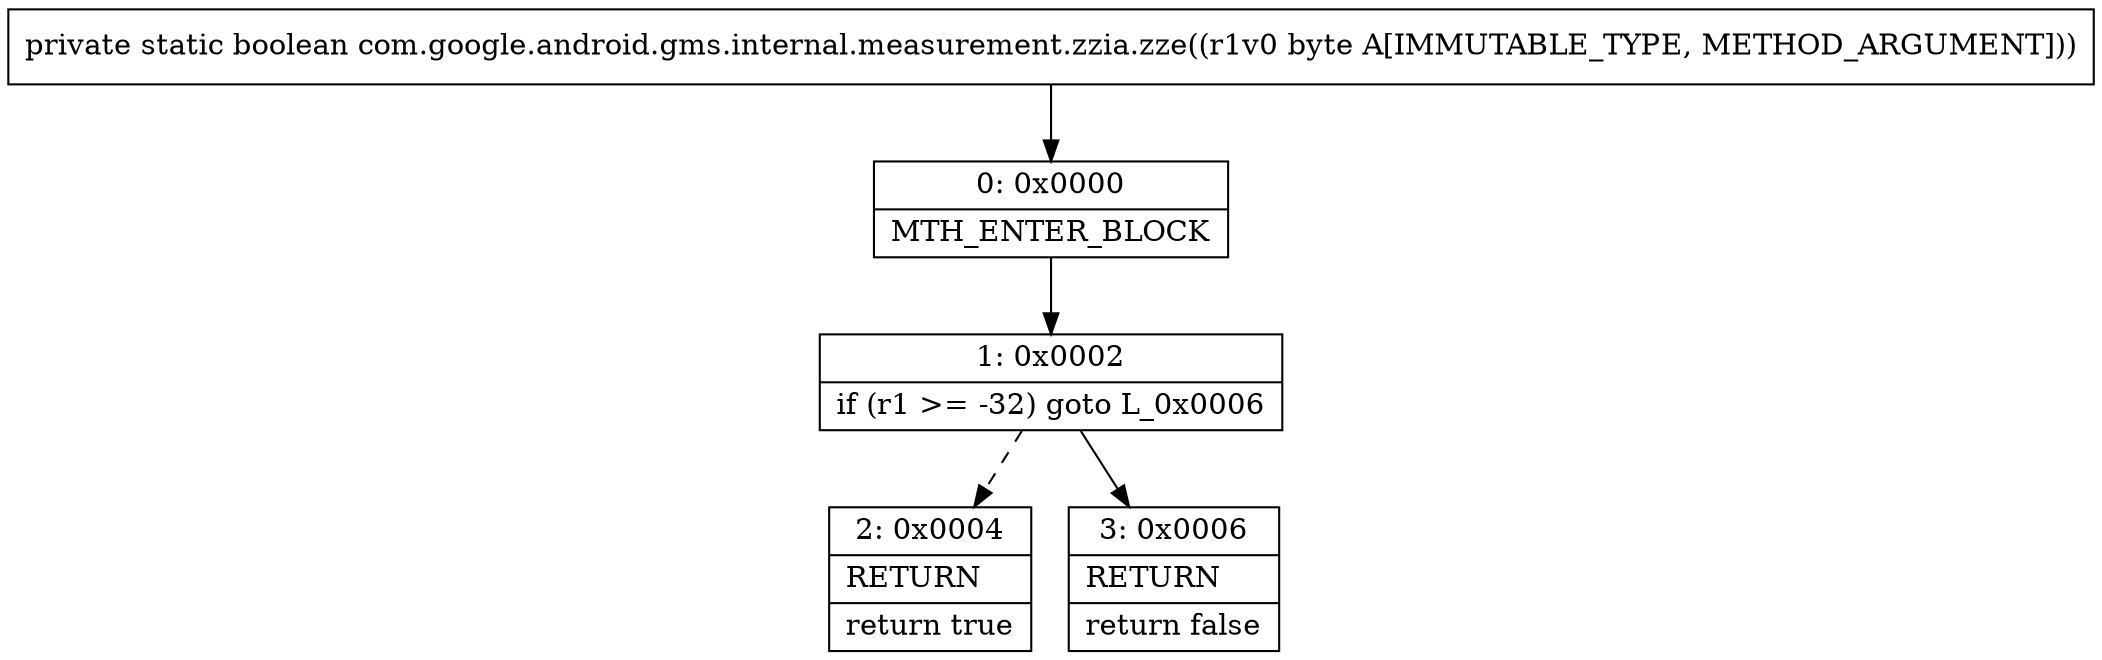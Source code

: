 digraph "CFG forcom.google.android.gms.internal.measurement.zzia.zze(B)Z" {
Node_0 [shape=record,label="{0\:\ 0x0000|MTH_ENTER_BLOCK\l}"];
Node_1 [shape=record,label="{1\:\ 0x0002|if (r1 \>= \-32) goto L_0x0006\l}"];
Node_2 [shape=record,label="{2\:\ 0x0004|RETURN\l|return true\l}"];
Node_3 [shape=record,label="{3\:\ 0x0006|RETURN\l|return false\l}"];
MethodNode[shape=record,label="{private static boolean com.google.android.gms.internal.measurement.zzia.zze((r1v0 byte A[IMMUTABLE_TYPE, METHOD_ARGUMENT])) }"];
MethodNode -> Node_0;
Node_0 -> Node_1;
Node_1 -> Node_2[style=dashed];
Node_1 -> Node_3;
}

